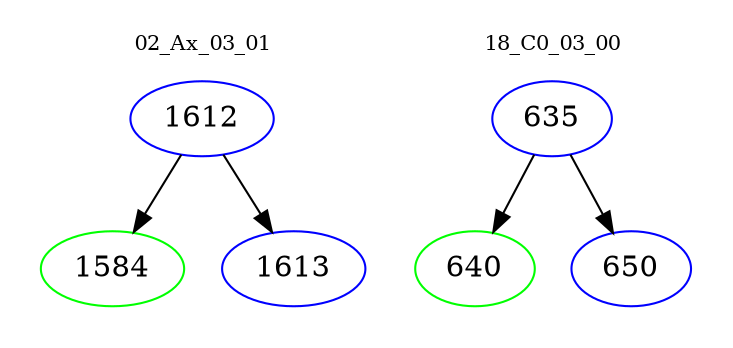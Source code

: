 digraph{
subgraph cluster_0 {
color = white
label = "02_Ax_03_01";
fontsize=10;
T0_1612 [label="1612", color="blue"]
T0_1612 -> T0_1584 [color="black"]
T0_1584 [label="1584", color="green"]
T0_1612 -> T0_1613 [color="black"]
T0_1613 [label="1613", color="blue"]
}
subgraph cluster_1 {
color = white
label = "18_C0_03_00";
fontsize=10;
T1_635 [label="635", color="blue"]
T1_635 -> T1_640 [color="black"]
T1_640 [label="640", color="green"]
T1_635 -> T1_650 [color="black"]
T1_650 [label="650", color="blue"]
}
}
